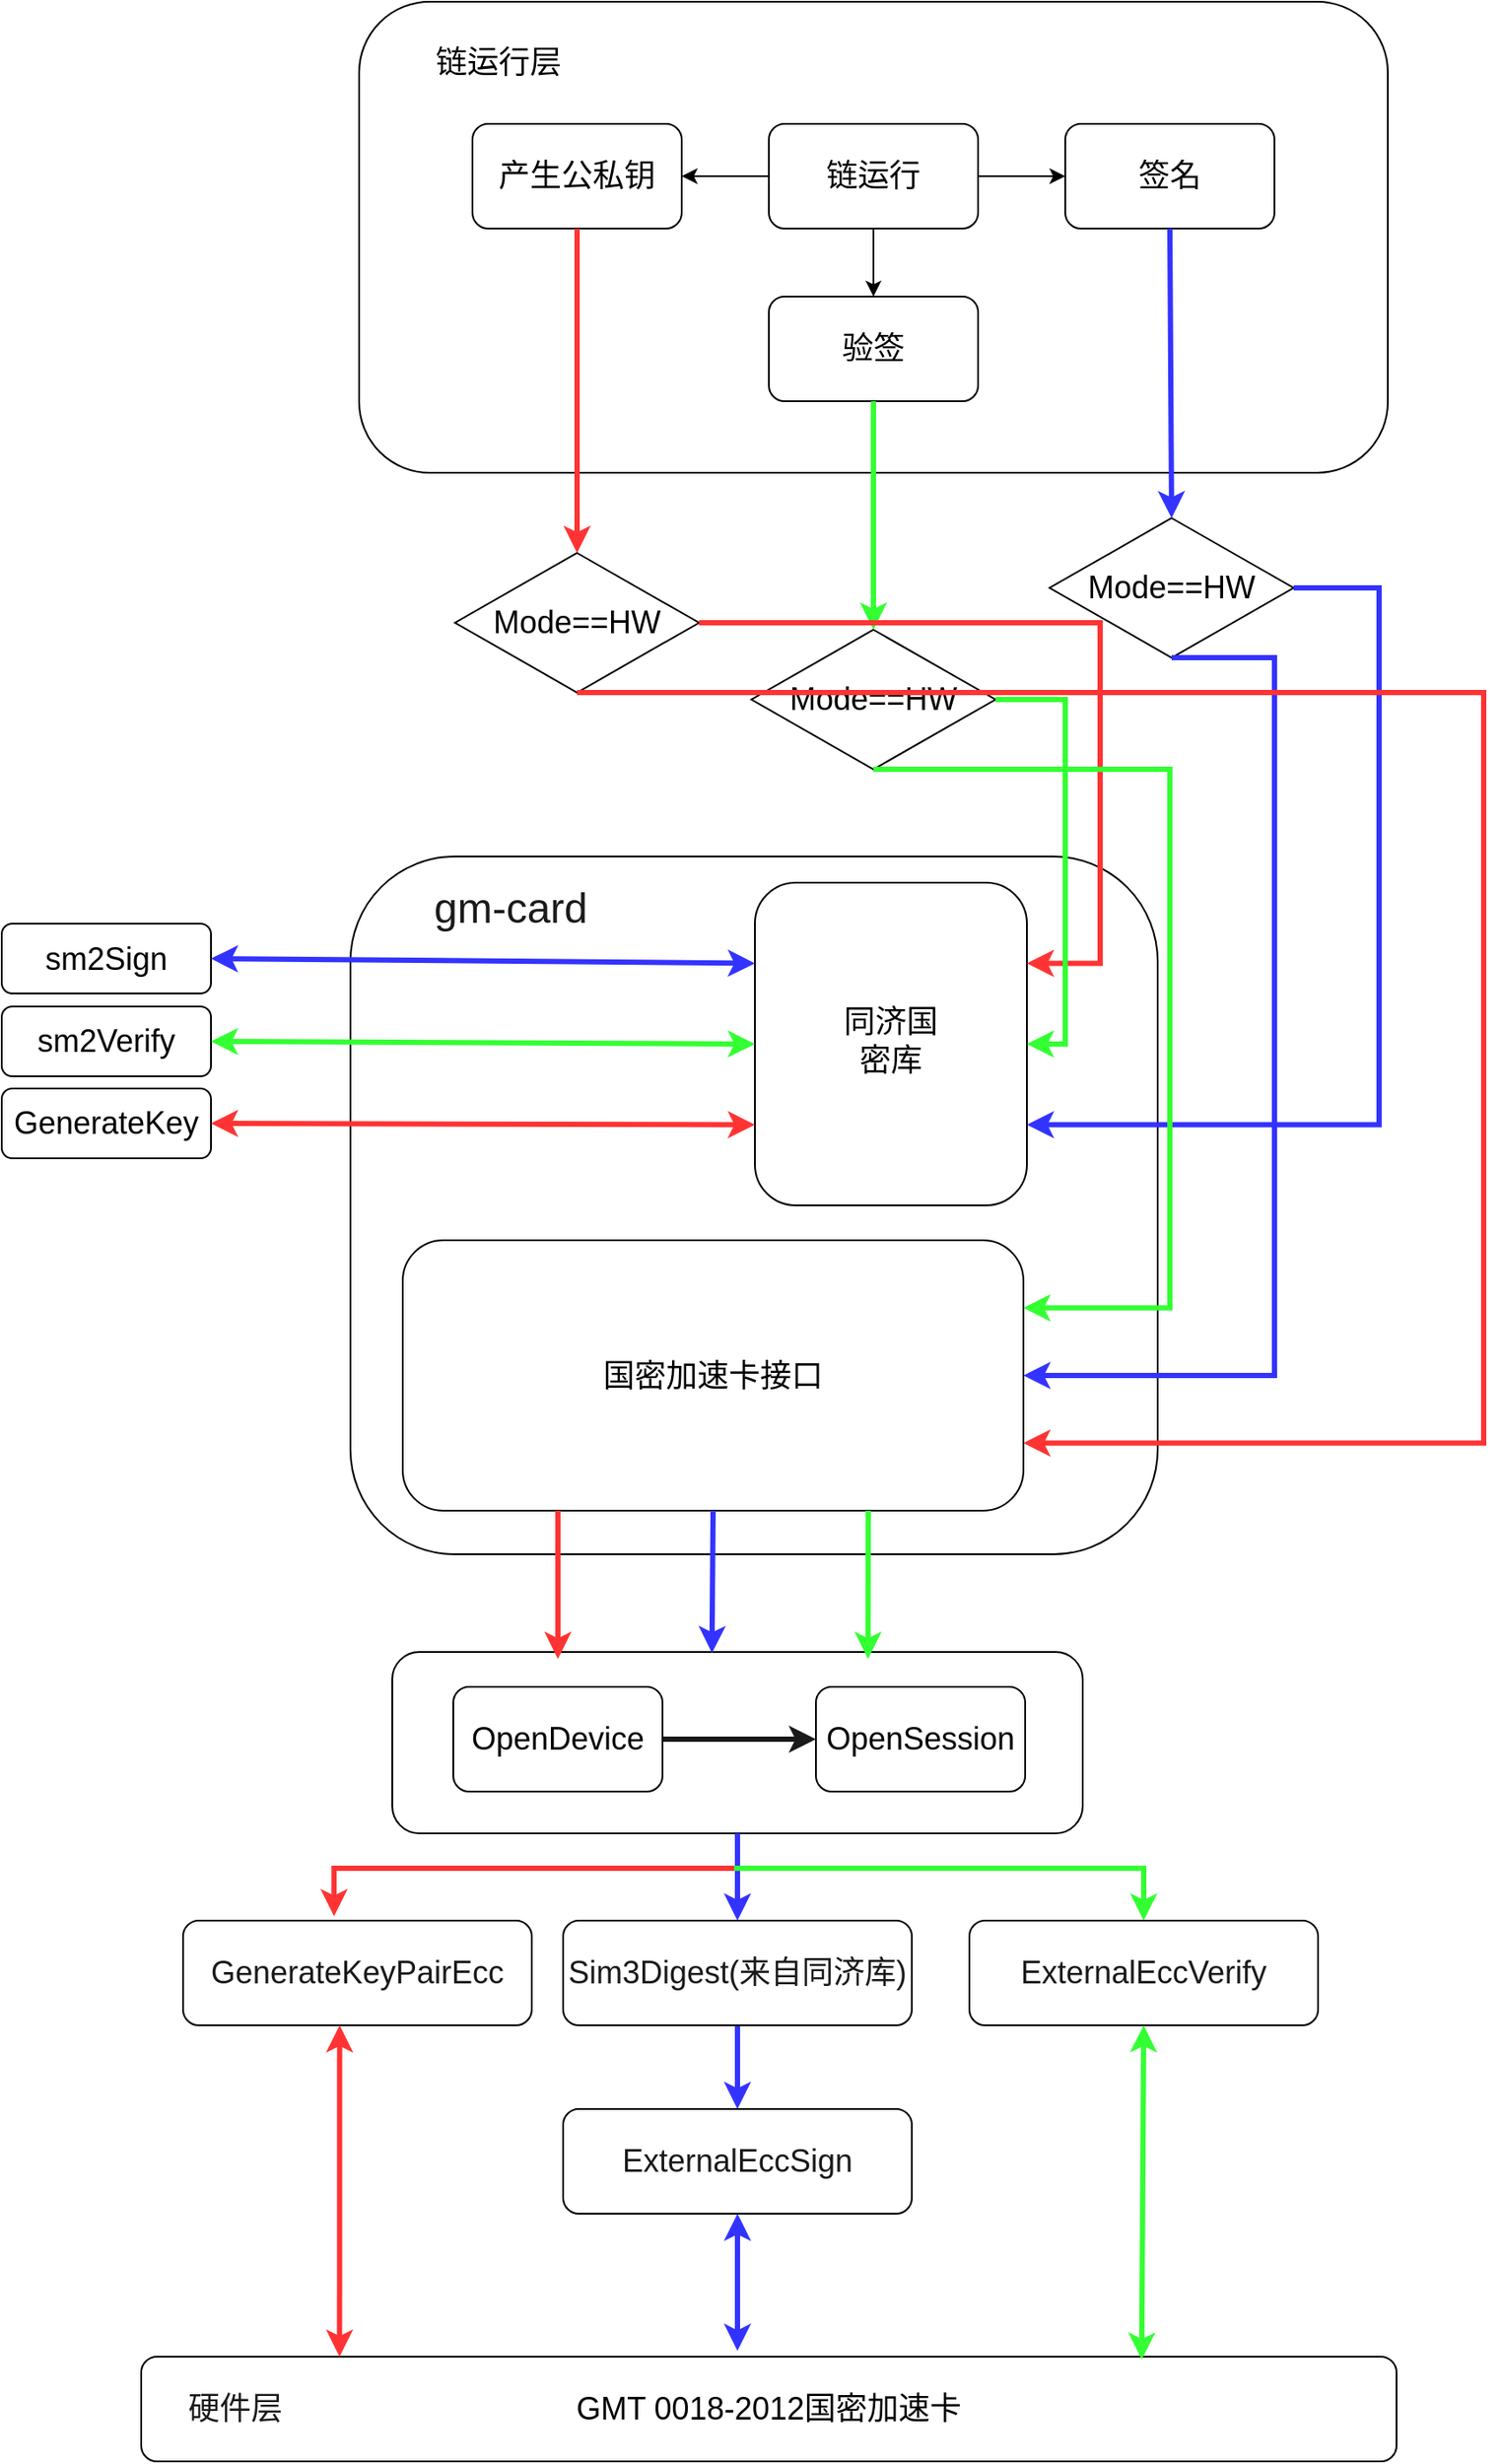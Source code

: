 <mxfile version="16.6.1" type="github">
  <diagram id="c6I_bTGiWWKz6FyQVuJq" name="Page-1">
    <mxGraphModel dx="2287" dy="925" grid="1" gridSize="10" guides="1" tooltips="1" connect="1" arrows="1" fold="1" page="1" pageScale="1" pageWidth="827" pageHeight="1169" math="0" shadow="0">
      <root>
        <mxCell id="0" />
        <mxCell id="1" parent="0" />
        <mxCell id="7-kgMZS4lvq_uKSfa9JE-67" value="" style="rounded=1;whiteSpace=wrap;html=1;fontSize=18;" vertex="1" parent="1">
          <mxGeometry x="74" y="1006" width="396" height="104" as="geometry" />
        </mxCell>
        <mxCell id="7-kgMZS4lvq_uKSfa9JE-5" value="" style="rounded=1;whiteSpace=wrap;html=1;" vertex="1" parent="1">
          <mxGeometry x="55" y="60" width="590" height="270" as="geometry" />
        </mxCell>
        <mxCell id="7-kgMZS4lvq_uKSfa9JE-2" value="&lt;font style=&quot;font-size: 18px&quot;&gt;产生公私钥&lt;/font&gt;" style="rounded=1;whiteSpace=wrap;html=1;" vertex="1" parent="1">
          <mxGeometry x="120" y="130" width="120" height="60" as="geometry" />
        </mxCell>
        <mxCell id="7-kgMZS4lvq_uKSfa9JE-3" value="&lt;font style=&quot;font-size: 18px&quot;&gt;验签&lt;/font&gt;" style="rounded=1;whiteSpace=wrap;html=1;" vertex="1" parent="1">
          <mxGeometry x="290" y="229" width="120" height="60" as="geometry" />
        </mxCell>
        <mxCell id="7-kgMZS4lvq_uKSfa9JE-4" value="&lt;font style=&quot;font-size: 18px&quot;&gt;签名&lt;/font&gt;" style="rounded=1;whiteSpace=wrap;html=1;" vertex="1" parent="1">
          <mxGeometry x="460" y="130" width="120" height="60" as="geometry" />
        </mxCell>
        <mxCell id="7-kgMZS4lvq_uKSfa9JE-6" value="&lt;font style=&quot;font-size: 18px&quot;&gt;链运行层&lt;/font&gt;" style="text;html=1;strokeColor=none;fillColor=none;align=center;verticalAlign=middle;whiteSpace=wrap;rounded=0;" vertex="1" parent="1">
          <mxGeometry x="80" y="80" width="110" height="30" as="geometry" />
        </mxCell>
        <mxCell id="7-kgMZS4lvq_uKSfa9JE-8" value="" style="endArrow=classic;html=1;rounded=0;entryX=0.5;entryY=0;entryDx=0;entryDy=0;exitX=0.5;exitY=1;exitDx=0;exitDy=0;" edge="1" parent="1" source="7-kgMZS4lvq_uKSfa9JE-11" target="7-kgMZS4lvq_uKSfa9JE-3">
          <mxGeometry width="50" height="50" relative="1" as="geometry">
            <mxPoint x="360" y="189" as="sourcePoint" />
            <mxPoint x="440" y="289" as="targetPoint" />
          </mxGeometry>
        </mxCell>
        <mxCell id="7-kgMZS4lvq_uKSfa9JE-12" value="" style="edgeStyle=orthogonalEdgeStyle;rounded=0;orthogonalLoop=1;jettySize=auto;html=1;" edge="1" parent="1" source="7-kgMZS4lvq_uKSfa9JE-11" target="7-kgMZS4lvq_uKSfa9JE-4">
          <mxGeometry relative="1" as="geometry" />
        </mxCell>
        <mxCell id="7-kgMZS4lvq_uKSfa9JE-13" value="" style="edgeStyle=orthogonalEdgeStyle;rounded=0;orthogonalLoop=1;jettySize=auto;html=1;" edge="1" parent="1" source="7-kgMZS4lvq_uKSfa9JE-11" target="7-kgMZS4lvq_uKSfa9JE-2">
          <mxGeometry relative="1" as="geometry" />
        </mxCell>
        <mxCell id="7-kgMZS4lvq_uKSfa9JE-11" value="&lt;font style=&quot;font-size: 18px&quot;&gt;链运行&lt;/font&gt;" style="rounded=1;whiteSpace=wrap;html=1;" vertex="1" parent="1">
          <mxGeometry x="290" y="130" width="120" height="60" as="geometry" />
        </mxCell>
        <mxCell id="7-kgMZS4lvq_uKSfa9JE-14" value="Mode==HW" style="rhombus;whiteSpace=wrap;html=1;fontSize=18;" vertex="1" parent="1">
          <mxGeometry x="280" y="420" width="140" height="80" as="geometry" />
        </mxCell>
        <mxCell id="7-kgMZS4lvq_uKSfa9JE-15" value="Mode==HW" style="rhombus;whiteSpace=wrap;html=1;fontSize=18;" vertex="1" parent="1">
          <mxGeometry x="451" y="356" width="140" height="80" as="geometry" />
        </mxCell>
        <mxCell id="7-kgMZS4lvq_uKSfa9JE-16" value="Mode==HW" style="rhombus;whiteSpace=wrap;html=1;fontSize=18;" vertex="1" parent="1">
          <mxGeometry x="110" y="376" width="140" height="80" as="geometry" />
        </mxCell>
        <mxCell id="7-kgMZS4lvq_uKSfa9JE-19" value="" style="endArrow=classic;html=1;rounded=0;fontSize=18;exitX=0.5;exitY=1;exitDx=0;exitDy=0;entryX=0.5;entryY=0;entryDx=0;entryDy=0;strokeColor=#FF3333;strokeWidth=3;" edge="1" parent="1" source="7-kgMZS4lvq_uKSfa9JE-2" target="7-kgMZS4lvq_uKSfa9JE-16">
          <mxGeometry width="50" height="50" relative="1" as="geometry">
            <mxPoint x="130" y="390" as="sourcePoint" />
            <mxPoint x="180" y="340" as="targetPoint" />
          </mxGeometry>
        </mxCell>
        <mxCell id="7-kgMZS4lvq_uKSfa9JE-20" value="" style="endArrow=classic;html=1;rounded=0;fontSize=18;exitX=0.5;exitY=1;exitDx=0;exitDy=0;entryX=0.5;entryY=0;entryDx=0;entryDy=0;strokeColor=#33FF33;strokeWidth=3;" edge="1" parent="1" source="7-kgMZS4lvq_uKSfa9JE-3" target="7-kgMZS4lvq_uKSfa9JE-14">
          <mxGeometry width="50" height="50" relative="1" as="geometry">
            <mxPoint x="390" y="340" as="sourcePoint" />
            <mxPoint x="440" y="290" as="targetPoint" />
          </mxGeometry>
        </mxCell>
        <mxCell id="7-kgMZS4lvq_uKSfa9JE-21" value="" style="endArrow=classic;html=1;rounded=0;fontSize=18;exitX=0.5;exitY=1;exitDx=0;exitDy=0;entryX=0.5;entryY=0;entryDx=0;entryDy=0;strokeColor=#3333FF;strokeWidth=3;" edge="1" parent="1" source="7-kgMZS4lvq_uKSfa9JE-4" target="7-kgMZS4lvq_uKSfa9JE-15">
          <mxGeometry width="50" height="50" relative="1" as="geometry">
            <mxPoint x="390" y="340" as="sourcePoint" />
            <mxPoint x="440" y="290" as="targetPoint" />
          </mxGeometry>
        </mxCell>
        <mxCell id="7-kgMZS4lvq_uKSfa9JE-22" value="" style="rounded=1;whiteSpace=wrap;html=1;fontSize=18;" vertex="1" parent="1">
          <mxGeometry x="50" y="550" width="463" height="400" as="geometry" />
        </mxCell>
        <mxCell id="7-kgMZS4lvq_uKSfa9JE-25" value="" style="rounded=1;whiteSpace=wrap;html=1;fontSize=18;" vertex="1" parent="1">
          <mxGeometry x="282" y="565" width="156" height="185" as="geometry" />
        </mxCell>
        <mxCell id="7-kgMZS4lvq_uKSfa9JE-28" value="sm2Sign" style="rounded=1;whiteSpace=wrap;html=1;fontSize=18;" vertex="1" parent="1">
          <mxGeometry x="-150" y="588.5" width="120" height="40" as="geometry" />
        </mxCell>
        <mxCell id="7-kgMZS4lvq_uKSfa9JE-30" value="&lt;span&gt;sm2Verify&lt;/span&gt;" style="rounded=1;whiteSpace=wrap;html=1;fontSize=18;" vertex="1" parent="1">
          <mxGeometry x="-150" y="636" width="120" height="40" as="geometry" />
        </mxCell>
        <mxCell id="7-kgMZS4lvq_uKSfa9JE-31" value="&lt;span&gt;GenerateKey&lt;/span&gt;" style="rounded=1;whiteSpace=wrap;html=1;fontSize=18;" vertex="1" parent="1">
          <mxGeometry x="-150" y="683" width="120" height="40" as="geometry" />
        </mxCell>
        <mxCell id="7-kgMZS4lvq_uKSfa9JE-33" value="同济国密库" style="text;html=1;strokeColor=none;fillColor=none;align=center;verticalAlign=middle;whiteSpace=wrap;rounded=0;fontSize=18;" vertex="1" parent="1">
          <mxGeometry x="330" y="617.5" width="60" height="77" as="geometry" />
        </mxCell>
        <mxCell id="7-kgMZS4lvq_uKSfa9JE-46" value="GMT 0018-2012国密加速卡" style="rounded=1;whiteSpace=wrap;html=1;fontSize=18;" vertex="1" parent="1">
          <mxGeometry x="-70" y="1410" width="720" height="60" as="geometry" />
        </mxCell>
        <mxCell id="7-kgMZS4lvq_uKSfa9JE-51" value="" style="edgeStyle=elbowEdgeStyle;elbow=horizontal;endArrow=classic;html=1;rounded=0;fontSize=18;strokeColor=#FF3333;exitX=1;exitY=0.5;exitDx=0;exitDy=0;entryX=1;entryY=0.25;entryDx=0;entryDy=0;strokeWidth=3;" edge="1" parent="1" source="7-kgMZS4lvq_uKSfa9JE-16" target="7-kgMZS4lvq_uKSfa9JE-25">
          <mxGeometry width="50" height="50" relative="1" as="geometry">
            <mxPoint x="70" y="500" as="sourcePoint" />
            <mxPoint x="280" y="604" as="targetPoint" />
            <Array as="points">
              <mxPoint x="480" y="530" />
            </Array>
          </mxGeometry>
        </mxCell>
        <mxCell id="7-kgMZS4lvq_uKSfa9JE-54" value="" style="edgeStyle=elbowEdgeStyle;elbow=horizontal;endArrow=classic;html=1;rounded=0;fontSize=18;strokeColor=#33FF33;exitX=1;exitY=0.5;exitDx=0;exitDy=0;entryX=1;entryY=0.5;entryDx=0;entryDy=0;strokeWidth=3;" edge="1" parent="1" source="7-kgMZS4lvq_uKSfa9JE-14" target="7-kgMZS4lvq_uKSfa9JE-25">
          <mxGeometry width="50" height="50" relative="1" as="geometry">
            <mxPoint x="110" y="510" as="sourcePoint" />
            <mxPoint x="160" y="460" as="targetPoint" />
            <Array as="points">
              <mxPoint x="460" y="580" />
            </Array>
          </mxGeometry>
        </mxCell>
        <mxCell id="7-kgMZS4lvq_uKSfa9JE-55" value="" style="edgeStyle=elbowEdgeStyle;elbow=horizontal;endArrow=classic;html=1;rounded=0;fontSize=18;strokeColor=#3333FF;exitX=1;exitY=0.5;exitDx=0;exitDy=0;entryX=1;entryY=0.75;entryDx=0;entryDy=0;strokeWidth=3;" edge="1" parent="1" source="7-kgMZS4lvq_uKSfa9JE-15" target="7-kgMZS4lvq_uKSfa9JE-25">
          <mxGeometry width="50" height="50" relative="1" as="geometry">
            <mxPoint x="140" y="610" as="sourcePoint" />
            <mxPoint x="190" y="560" as="targetPoint" />
            <Array as="points">
              <mxPoint x="640" y="580" />
            </Array>
          </mxGeometry>
        </mxCell>
        <mxCell id="7-kgMZS4lvq_uKSfa9JE-56" value="国密加速卡接口" style="rounded=1;whiteSpace=wrap;html=1;fontSize=18;" vertex="1" parent="1">
          <mxGeometry x="80" y="770" width="356" height="155" as="geometry" />
        </mxCell>
        <mxCell id="7-kgMZS4lvq_uKSfa9JE-57" value="" style="edgeStyle=elbowEdgeStyle;elbow=horizontal;endArrow=classic;html=1;rounded=0;fontSize=18;strokeColor=#33FF33;exitX=0.5;exitY=1;exitDx=0;exitDy=0;entryX=1;entryY=0.25;entryDx=0;entryDy=0;strokeWidth=3;" edge="1" parent="1" source="7-kgMZS4lvq_uKSfa9JE-14" target="7-kgMZS4lvq_uKSfa9JE-56">
          <mxGeometry width="50" height="50" relative="1" as="geometry">
            <mxPoint x="520" y="570" as="sourcePoint" />
            <mxPoint x="570" y="520" as="targetPoint" />
            <Array as="points">
              <mxPoint x="520" y="640" />
            </Array>
          </mxGeometry>
        </mxCell>
        <mxCell id="7-kgMZS4lvq_uKSfa9JE-58" value="" style="edgeStyle=elbowEdgeStyle;elbow=horizontal;endArrow=classic;html=1;rounded=0;fontSize=18;strokeColor=#3333FF;exitX=0.5;exitY=1;exitDx=0;exitDy=0;entryX=1;entryY=0.5;entryDx=0;entryDy=0;strokeWidth=3;" edge="1" parent="1" source="7-kgMZS4lvq_uKSfa9JE-15" target="7-kgMZS4lvq_uKSfa9JE-56">
          <mxGeometry width="50" height="50" relative="1" as="geometry">
            <mxPoint x="610" y="830" as="sourcePoint" />
            <mxPoint x="660" y="780" as="targetPoint" />
            <Array as="points">
              <mxPoint x="580" y="640" />
            </Array>
          </mxGeometry>
        </mxCell>
        <mxCell id="7-kgMZS4lvq_uKSfa9JE-59" value="" style="edgeStyle=elbowEdgeStyle;elbow=horizontal;endArrow=classic;html=1;rounded=0;fontSize=18;strokeColor=#FF3333;exitX=0.5;exitY=1;exitDx=0;exitDy=0;entryX=1;entryY=0.75;entryDx=0;entryDy=0;strokeWidth=3;" edge="1" parent="1" source="7-kgMZS4lvq_uKSfa9JE-16" target="7-kgMZS4lvq_uKSfa9JE-56">
          <mxGeometry width="50" height="50" relative="1" as="geometry">
            <mxPoint x="30" y="510" as="sourcePoint" />
            <mxPoint x="80" y="460" as="targetPoint" />
            <Array as="points">
              <mxPoint x="700" y="700" />
            </Array>
          </mxGeometry>
        </mxCell>
        <mxCell id="7-kgMZS4lvq_uKSfa9JE-61" value="" style="endArrow=classic;startArrow=classic;html=1;rounded=0;fontSize=18;strokeColor=#33FF33;strokeWidth=3;entryX=0;entryY=0.5;entryDx=0;entryDy=0;exitX=1;exitY=0.5;exitDx=0;exitDy=0;" edge="1" parent="1" source="7-kgMZS4lvq_uKSfa9JE-30" target="7-kgMZS4lvq_uKSfa9JE-25">
          <mxGeometry width="50" height="50" relative="1" as="geometry">
            <mxPoint x="90" y="650" as="sourcePoint" />
            <mxPoint x="140" y="600" as="targetPoint" />
          </mxGeometry>
        </mxCell>
        <mxCell id="7-kgMZS4lvq_uKSfa9JE-62" value="" style="endArrow=classic;startArrow=classic;html=1;rounded=0;fontSize=18;strokeColor=#3333FF;strokeWidth=3;entryX=0;entryY=0.25;entryDx=0;entryDy=0;exitX=1;exitY=0.5;exitDx=0;exitDy=0;" edge="1" parent="1" source="7-kgMZS4lvq_uKSfa9JE-28" target="7-kgMZS4lvq_uKSfa9JE-25">
          <mxGeometry width="50" height="50" relative="1" as="geometry">
            <mxPoint x="140" y="690" as="sourcePoint" />
            <mxPoint x="190" y="640" as="targetPoint" />
          </mxGeometry>
        </mxCell>
        <mxCell id="7-kgMZS4lvq_uKSfa9JE-63" value="" style="endArrow=classic;startArrow=classic;html=1;rounded=0;fontSize=18;strokeColor=#FF3333;strokeWidth=3;entryX=0;entryY=0.75;entryDx=0;entryDy=0;exitX=1;exitY=0.5;exitDx=0;exitDy=0;" edge="1" parent="1" source="7-kgMZS4lvq_uKSfa9JE-31" target="7-kgMZS4lvq_uKSfa9JE-25">
          <mxGeometry width="50" height="50" relative="1" as="geometry">
            <mxPoint x="140" y="690" as="sourcePoint" />
            <mxPoint x="190" y="640" as="targetPoint" />
          </mxGeometry>
        </mxCell>
        <mxCell id="7-kgMZS4lvq_uKSfa9JE-70" value="" style="edgeStyle=orthogonalEdgeStyle;rounded=0;orthogonalLoop=1;jettySize=auto;html=1;fontSize=18;strokeColor=#1A1A1A;strokeWidth=3;" edge="1" parent="1" source="7-kgMZS4lvq_uKSfa9JE-65" target="7-kgMZS4lvq_uKSfa9JE-66">
          <mxGeometry relative="1" as="geometry" />
        </mxCell>
        <mxCell id="7-kgMZS4lvq_uKSfa9JE-65" value="OpenDevice" style="rounded=1;whiteSpace=wrap;html=1;fontSize=18;" vertex="1" parent="1">
          <mxGeometry x="109" y="1026" width="120" height="60" as="geometry" />
        </mxCell>
        <mxCell id="7-kgMZS4lvq_uKSfa9JE-66" value="OpenSession" style="rounded=1;whiteSpace=wrap;html=1;fontSize=18;" vertex="1" parent="1">
          <mxGeometry x="317" y="1026" width="120" height="60" as="geometry" />
        </mxCell>
        <mxCell id="7-kgMZS4lvq_uKSfa9JE-71" value="&lt;font color=&quot;#1a1a1a&quot;&gt;GenerateKeyPairEcc&lt;/font&gt;" style="rounded=1;whiteSpace=wrap;html=1;fontSize=18;" vertex="1" parent="1">
          <mxGeometry x="-46" y="1160" width="200" height="60" as="geometry" />
        </mxCell>
        <mxCell id="7-kgMZS4lvq_uKSfa9JE-80" value="" style="edgeStyle=orthogonalEdgeStyle;rounded=0;orthogonalLoop=1;jettySize=auto;html=1;fontSize=18;fontColor=#1A1A1A;strokeColor=#3333FF;strokeWidth=3;" edge="1" parent="1" source="7-kgMZS4lvq_uKSfa9JE-72" target="7-kgMZS4lvq_uKSfa9JE-74">
          <mxGeometry relative="1" as="geometry" />
        </mxCell>
        <mxCell id="7-kgMZS4lvq_uKSfa9JE-72" value="&lt;font color=&quot;#1a1a1a&quot;&gt;Sim3Digest(来自同济库)&lt;/font&gt;" style="rounded=1;whiteSpace=wrap;html=1;fontSize=18;" vertex="1" parent="1">
          <mxGeometry x="172" y="1160" width="200" height="60" as="geometry" />
        </mxCell>
        <mxCell id="7-kgMZS4lvq_uKSfa9JE-73" value="&lt;font color=&quot;#1a1a1a&quot;&gt;ExternalEccVerify&lt;/font&gt;" style="rounded=1;whiteSpace=wrap;html=1;fontSize=18;" vertex="1" parent="1">
          <mxGeometry x="405" y="1160" width="200" height="60" as="geometry" />
        </mxCell>
        <mxCell id="7-kgMZS4lvq_uKSfa9JE-74" value="&lt;font color=&quot;#1a1a1a&quot;&gt;ExternalEccSign&lt;/font&gt;" style="rounded=1;whiteSpace=wrap;html=1;fontSize=18;" vertex="1" parent="1">
          <mxGeometry x="172" y="1268" width="200" height="60" as="geometry" />
        </mxCell>
        <mxCell id="7-kgMZS4lvq_uKSfa9JE-76" value="" style="endArrow=classic;html=1;rounded=0;fontSize=18;fontColor=#1A1A1A;strokeColor=#3333FF;strokeWidth=3;exitX=0.5;exitY=1;exitDx=0;exitDy=0;entryX=0.5;entryY=0;entryDx=0;entryDy=0;" edge="1" parent="1" source="7-kgMZS4lvq_uKSfa9JE-67" target="7-kgMZS4lvq_uKSfa9JE-72">
          <mxGeometry width="50" height="50" relative="1" as="geometry">
            <mxPoint x="-300" y="1090" as="sourcePoint" />
            <mxPoint x="-250" y="1040" as="targetPoint" />
          </mxGeometry>
        </mxCell>
        <mxCell id="7-kgMZS4lvq_uKSfa9JE-77" value="" style="edgeStyle=segmentEdgeStyle;endArrow=classic;html=1;rounded=0;fontSize=18;fontColor=#1A1A1A;strokeColor=#FF3333;strokeWidth=3;entryX=0.433;entryY=-0.042;entryDx=0;entryDy=0;entryPerimeter=0;" edge="1" parent="1" target="7-kgMZS4lvq_uKSfa9JE-71">
          <mxGeometry width="50" height="50" relative="1" as="geometry">
            <mxPoint x="270" y="1130" as="sourcePoint" />
            <mxPoint x="290" y="980" as="targetPoint" />
          </mxGeometry>
        </mxCell>
        <mxCell id="7-kgMZS4lvq_uKSfa9JE-79" value="" style="edgeStyle=segmentEdgeStyle;endArrow=classic;html=1;rounded=0;fontSize=18;fontColor=#1A1A1A;strokeColor=#33FF33;strokeWidth=3;entryX=0.5;entryY=0;entryDx=0;entryDy=0;" edge="1" parent="1" target="7-kgMZS4lvq_uKSfa9JE-73">
          <mxGeometry width="50" height="50" relative="1" as="geometry">
            <mxPoint x="270" y="1130" as="sourcePoint" />
            <mxPoint x="620" y="1080" as="targetPoint" />
          </mxGeometry>
        </mxCell>
        <mxCell id="7-kgMZS4lvq_uKSfa9JE-81" value="" style="endArrow=classic;startArrow=classic;html=1;rounded=0;fontSize=18;fontColor=#1A1A1A;strokeColor=#3333FF;strokeWidth=3;entryX=0.5;entryY=1;entryDx=0;entryDy=0;exitX=0.475;exitY=-0.056;exitDx=0;exitDy=0;exitPerimeter=0;" edge="1" parent="1" source="7-kgMZS4lvq_uKSfa9JE-46" target="7-kgMZS4lvq_uKSfa9JE-74">
          <mxGeometry width="50" height="50" relative="1" as="geometry">
            <mxPoint x="250" y="1390" as="sourcePoint" />
            <mxPoint x="300" y="1340" as="targetPoint" />
          </mxGeometry>
        </mxCell>
        <mxCell id="7-kgMZS4lvq_uKSfa9JE-82" value="" style="endArrow=classic;startArrow=classic;html=1;rounded=0;fontSize=18;fontColor=#1A1A1A;strokeColor=#FF3333;strokeWidth=3;entryX=0.449;entryY=1;entryDx=0;entryDy=0;entryPerimeter=0;exitX=0.158;exitY=0;exitDx=0;exitDy=0;exitPerimeter=0;" edge="1" parent="1" source="7-kgMZS4lvq_uKSfa9JE-46" target="7-kgMZS4lvq_uKSfa9JE-71">
          <mxGeometry width="50" height="50" relative="1" as="geometry">
            <mxPoint x="40" y="1350" as="sourcePoint" />
            <mxPoint x="90" y="1300" as="targetPoint" />
          </mxGeometry>
        </mxCell>
        <mxCell id="7-kgMZS4lvq_uKSfa9JE-83" value="" style="endArrow=classic;startArrow=classic;html=1;rounded=0;fontSize=18;fontColor=#1A1A1A;strokeColor=#33FF33;strokeWidth=3;entryX=0.5;entryY=1;entryDx=0;entryDy=0;exitX=0.797;exitY=0.028;exitDx=0;exitDy=0;exitPerimeter=0;" edge="1" parent="1" source="7-kgMZS4lvq_uKSfa9JE-46" target="7-kgMZS4lvq_uKSfa9JE-73">
          <mxGeometry width="50" height="50" relative="1" as="geometry">
            <mxPoint x="480" y="1330" as="sourcePoint" />
            <mxPoint x="530" y="1280" as="targetPoint" />
          </mxGeometry>
        </mxCell>
        <mxCell id="7-kgMZS4lvq_uKSfa9JE-84" value="" style="endArrow=classic;html=1;rounded=0;fontSize=18;fontColor=#1A1A1A;strokeColor=#FF3333;strokeWidth=3;exitX=0.25;exitY=1;exitDx=0;exitDy=0;" edge="1" parent="1" source="7-kgMZS4lvq_uKSfa9JE-56">
          <mxGeometry width="50" height="50" relative="1" as="geometry">
            <mxPoint x="-30" y="1010" as="sourcePoint" />
            <mxPoint x="169" y="1010" as="targetPoint" />
          </mxGeometry>
        </mxCell>
        <mxCell id="7-kgMZS4lvq_uKSfa9JE-85" value="" style="endArrow=classic;html=1;rounded=0;fontSize=18;fontColor=#1A1A1A;strokeColor=#3333FF;strokeWidth=3;exitX=0.5;exitY=1;exitDx=0;exitDy=0;entryX=0.463;entryY=0.006;entryDx=0;entryDy=0;entryPerimeter=0;" edge="1" parent="1" source="7-kgMZS4lvq_uKSfa9JE-56" target="7-kgMZS4lvq_uKSfa9JE-67">
          <mxGeometry width="50" height="50" relative="1" as="geometry">
            <mxPoint x="-60" y="980" as="sourcePoint" />
            <mxPoint x="258" y="1000" as="targetPoint" />
          </mxGeometry>
        </mxCell>
        <mxCell id="7-kgMZS4lvq_uKSfa9JE-86" value="" style="endArrow=classic;html=1;rounded=0;fontSize=18;fontColor=#1A1A1A;strokeColor=#33FF33;strokeWidth=3;exitX=0.75;exitY=1;exitDx=0;exitDy=0;entryX=0.689;entryY=0.038;entryDx=0;entryDy=0;entryPerimeter=0;" edge="1" parent="1" source="7-kgMZS4lvq_uKSfa9JE-56" target="7-kgMZS4lvq_uKSfa9JE-67">
          <mxGeometry width="50" height="50" relative="1" as="geometry">
            <mxPoint x="570" y="1010" as="sourcePoint" />
            <mxPoint x="620" y="960" as="targetPoint" />
          </mxGeometry>
        </mxCell>
        <mxCell id="7-kgMZS4lvq_uKSfa9JE-87" value="硬件层" style="text;html=1;strokeColor=none;fillColor=none;align=center;verticalAlign=middle;whiteSpace=wrap;rounded=0;fontSize=18;fontColor=#1A1A1A;" vertex="1" parent="1">
          <mxGeometry x="-46" y="1425" width="60" height="30" as="geometry" />
        </mxCell>
        <mxCell id="7-kgMZS4lvq_uKSfa9JE-88" value="&lt;font style=&quot;font-size: 24px&quot;&gt;gm-card&lt;/font&gt;" style="text;html=1;strokeColor=none;fillColor=none;align=center;verticalAlign=middle;whiteSpace=wrap;rounded=0;fontSize=18;fontColor=#1A1A1A;" vertex="1" parent="1">
          <mxGeometry x="94" y="565" width="96" height="30" as="geometry" />
        </mxCell>
      </root>
    </mxGraphModel>
  </diagram>
</mxfile>
